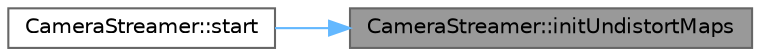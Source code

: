 digraph "CameraStreamer::initUndistortMaps"
{
 // LATEX_PDF_SIZE
  bgcolor="transparent";
  edge [fontname=Helvetica,fontsize=10,labelfontname=Helvetica,labelfontsize=10];
  node [fontname=Helvetica,fontsize=10,shape=box,height=0.2,width=0.4];
  rankdir="RL";
  Node1 [id="Node000001",label="CameraStreamer::initUndistortMaps",height=0.2,width=0.4,color="gray40", fillcolor="grey60", style="filled", fontcolor="black",tooltip=" "];
  Node1 -> Node2 [id="edge1_Node000001_Node000002",dir="back",color="steelblue1",style="solid",tooltip=" "];
  Node2 [id="Node000002",label="CameraStreamer::start",height=0.2,width=0.4,color="grey40", fillcolor="white", style="filled",URL="$classCameraStreamer.html#a01d876f2f568e8653d85d2ce72ece32b",tooltip=" "];
}
